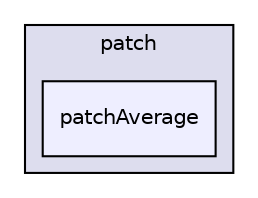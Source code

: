 digraph "applications/utilities/postProcessing/patch/patchAverage" {
  bgcolor=transparent;
  compound=true
  node [ fontsize="10", fontname="Helvetica"];
  edge [ labelfontsize="10", labelfontname="Helvetica"];
  subgraph clusterdir_8e1906c6fdbdcdbadb34123e8e3eb41f {
    graph [ bgcolor="#ddddee", pencolor="black", label="patch" fontname="Helvetica", fontsize="10", URL="dir_8e1906c6fdbdcdbadb34123e8e3eb41f.html"]
  dir_065bbe5bb2d7e5a02f5a651aa4ac0b2b [shape=box, label="patchAverage", style="filled", fillcolor="#eeeeff", pencolor="black", URL="dir_065bbe5bb2d7e5a02f5a651aa4ac0b2b.html"];
  }
}
